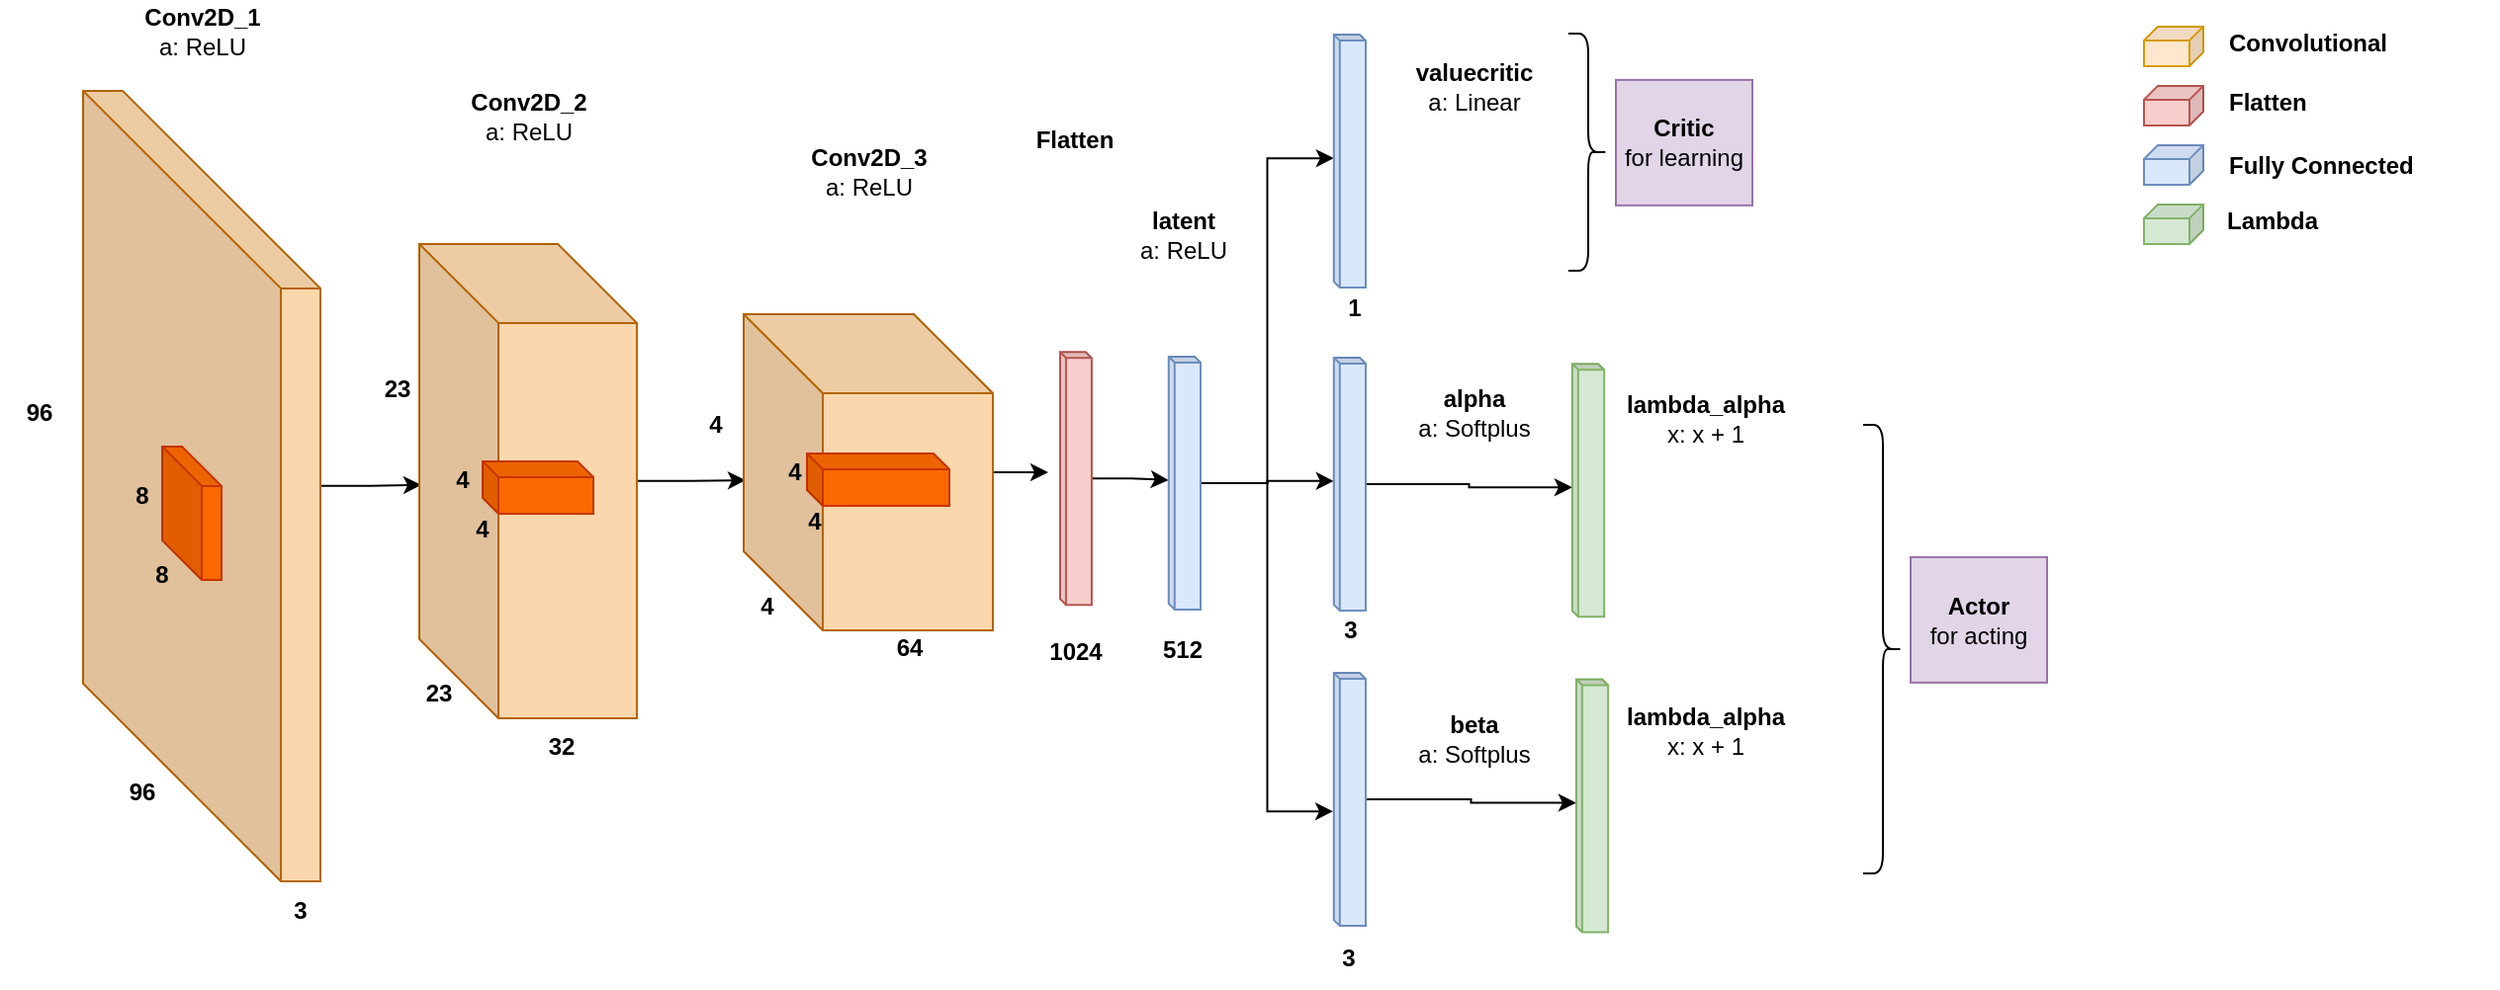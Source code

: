 <mxfile version="20.7.4" type="device"><diagram id="zFlVRU_5h1scILDpNqvU" name="Page-1"><mxGraphModel dx="1434" dy="816" grid="0" gridSize="10" guides="1" tooltips="1" connect="1" arrows="1" fold="1" page="1" pageScale="1" pageWidth="1654" pageHeight="1169" background="#FFFFFF" math="0" shadow="0"><root><mxCell id="0"/><mxCell id="1" parent="0"/><mxCell id="vjdCB_3rvQRD-REKti6B-33" style="edgeStyle=orthogonalEdgeStyle;rounded=0;orthogonalLoop=1;jettySize=auto;html=1;entryX=0.009;entryY=0.508;entryDx=0;entryDy=0;entryPerimeter=0;" edge="1" parent="1" source="fAfMOuDEGAaXCi6AJNAk-10" target="fAfMOuDEGAaXCi6AJNAk-21"><mxGeometry relative="1" as="geometry"><mxPoint x="224" y="486.94" as="targetPoint"/></mxGeometry></mxCell><mxCell id="fAfMOuDEGAaXCi6AJNAk-10" value="" style="shape=cube;whiteSpace=wrap;html=1;boundedLbl=1;backgroundOutline=1;darkOpacity=0.05;darkOpacity2=0.1;size=100;perimeterSpacing=0;strokeColor=#b46504;fillColor=#fad7ac;" parent="1" vertex="1"><mxGeometry x="60" y="286.94" width="120" height="400" as="geometry"/></mxCell><mxCell id="fAfMOuDEGAaXCi6AJNAk-14" value="3" style="text;html=1;strokeColor=none;fillColor=none;align=center;verticalAlign=middle;whiteSpace=wrap;rounded=0;fontStyle=1" parent="1" vertex="1"><mxGeometry x="150" y="686.94" width="40" height="30" as="geometry"/></mxCell><mxCell id="fAfMOuDEGAaXCi6AJNAk-15" value="96" style="text;html=1;strokeColor=none;fillColor=none;align=center;verticalAlign=middle;whiteSpace=wrap;rounded=0;fontStyle=1" parent="1" vertex="1"><mxGeometry x="70" y="626.94" width="40" height="30" as="geometry"/></mxCell><mxCell id="fAfMOuDEGAaXCi6AJNAk-16" value="96" style="text;html=1;strokeColor=none;fillColor=none;align=center;verticalAlign=middle;whiteSpace=wrap;rounded=0;fontStyle=1" parent="1" vertex="1"><mxGeometry x="18" y="435" width="40" height="30" as="geometry"/></mxCell><mxCell id="fAfMOuDEGAaXCi6AJNAk-18" value="8" style="text;html=1;strokeColor=none;fillColor=none;align=center;verticalAlign=middle;whiteSpace=wrap;rounded=0;fontStyle=1" parent="1" vertex="1"><mxGeometry x="80" y="516.94" width="40" height="30" as="geometry"/></mxCell><mxCell id="fAfMOuDEGAaXCi6AJNAk-19" value="8" style="text;html=1;strokeColor=none;fillColor=none;align=center;verticalAlign=middle;whiteSpace=wrap;rounded=0;fontStyle=1" parent="1" vertex="1"><mxGeometry x="70" y="476.94" width="40" height="30" as="geometry"/></mxCell><mxCell id="vjdCB_3rvQRD-REKti6B-34" style="edgeStyle=orthogonalEdgeStyle;rounded=0;orthogonalLoop=1;jettySize=auto;html=1;entryX=0.008;entryY=0.525;entryDx=0;entryDy=0;entryPerimeter=0;" edge="1" parent="1" source="fAfMOuDEGAaXCi6AJNAk-21" target="fAfMOuDEGAaXCi6AJNAk-29"><mxGeometry relative="1" as="geometry"><mxPoint x="391" y="480" as="targetPoint"/></mxGeometry></mxCell><mxCell id="fAfMOuDEGAaXCi6AJNAk-21" value="" style="shape=cube;whiteSpace=wrap;html=1;boundedLbl=1;backgroundOutline=1;darkOpacity=0.05;darkOpacity2=0.1;strokeColor=#b46504;fillColor=#fad7ac;size=40;" parent="1" vertex="1"><mxGeometry x="230" y="364.44" width="110" height="240" as="geometry"/></mxCell><mxCell id="fAfMOuDEGAaXCi6AJNAk-23" value="" style="shape=cube;whiteSpace=wrap;html=1;boundedLbl=1;backgroundOutline=1;darkOpacity=0.05;darkOpacity2=0.1;strokeColor=#C73500;fillColor=#fa6800;fontColor=#000000;size=8;" parent="1" vertex="1"><mxGeometry x="262" y="474.44" width="56" height="26.5" as="geometry"/></mxCell><mxCell id="fAfMOuDEGAaXCi6AJNAk-24" value="4" style="text;html=1;strokeColor=none;fillColor=none;align=center;verticalAlign=middle;whiteSpace=wrap;rounded=0;fontStyle=1" parent="1" vertex="1"><mxGeometry x="242" y="493.94" width="40" height="30" as="geometry"/></mxCell><mxCell id="fAfMOuDEGAaXCi6AJNAk-25" value="4" style="text;html=1;strokeColor=none;fillColor=none;align=center;verticalAlign=middle;whiteSpace=wrap;rounded=0;fontStyle=1" parent="1" vertex="1"><mxGeometry x="232" y="468.94" width="40" height="30" as="geometry"/></mxCell><mxCell id="fAfMOuDEGAaXCi6AJNAk-26" value="23" style="text;html=1;strokeColor=none;fillColor=none;align=center;verticalAlign=middle;whiteSpace=wrap;rounded=0;fontStyle=1" parent="1" vertex="1"><mxGeometry x="199" y="423.44" width="40" height="30" as="geometry"/></mxCell><mxCell id="fAfMOuDEGAaXCi6AJNAk-27" value="23" style="text;html=1;strokeColor=none;fillColor=none;align=center;verticalAlign=middle;whiteSpace=wrap;rounded=0;fontStyle=1" parent="1" vertex="1"><mxGeometry x="220" y="577.44" width="40" height="30" as="geometry"/></mxCell><mxCell id="fAfMOuDEGAaXCi6AJNAk-28" value="32" style="text;html=1;strokeColor=none;fillColor=none;align=center;verticalAlign=middle;whiteSpace=wrap;rounded=0;fontStyle=1" parent="1" vertex="1"><mxGeometry x="282" y="604.44" width="40" height="30" as="geometry"/></mxCell><mxCell id="vjdCB_3rvQRD-REKti6B-35" style="edgeStyle=orthogonalEdgeStyle;rounded=0;orthogonalLoop=1;jettySize=auto;html=1;" edge="1" parent="1" source="fAfMOuDEGAaXCi6AJNAk-29"><mxGeometry relative="1" as="geometry"><mxPoint x="548" y="480" as="targetPoint"/></mxGeometry></mxCell><mxCell id="fAfMOuDEGAaXCi6AJNAk-29" value="" style="shape=cube;whiteSpace=wrap;html=1;boundedLbl=1;backgroundOutline=1;darkOpacity=0.05;darkOpacity2=0.1;strokeColor=#b46504;fillColor=#fad7ac;size=40;" parent="1" vertex="1"><mxGeometry x="394" y="400" width="126" height="160" as="geometry"/></mxCell><mxCell id="fAfMOuDEGAaXCi6AJNAk-31" value="" style="shape=cube;whiteSpace=wrap;html=1;boundedLbl=1;backgroundOutline=1;darkOpacity=0.05;darkOpacity2=0.1;strokeColor=#C73500;fillColor=#fa6800;fontColor=#000000;" parent="1" vertex="1"><mxGeometry x="100" y="466.94" width="30" height="67.5" as="geometry"/></mxCell><mxCell id="fAfMOuDEGAaXCi6AJNAk-33" value="4" style="text;html=1;strokeColor=none;fillColor=none;align=center;verticalAlign=middle;whiteSpace=wrap;rounded=0;fontStyle=1" parent="1" vertex="1"><mxGeometry x="360" y="440.5" width="40" height="30" as="geometry"/></mxCell><mxCell id="fAfMOuDEGAaXCi6AJNAk-34" value="4" style="text;html=1;strokeColor=none;fillColor=none;align=center;verticalAlign=middle;whiteSpace=wrap;rounded=0;fontStyle=1" parent="1" vertex="1"><mxGeometry x="386" y="540" width="40" height="15" as="geometry"/></mxCell><mxCell id="fAfMOuDEGAaXCi6AJNAk-35" value="" style="shape=cube;whiteSpace=wrap;html=1;boundedLbl=1;backgroundOutline=1;darkOpacity=0.05;darkOpacity2=0.1;strokeColor=#C73500;fillColor=#fa6800;fontColor=#000000;size=8;" parent="1" vertex="1"><mxGeometry x="426" y="470.5" width="72" height="26.5" as="geometry"/></mxCell><mxCell id="fAfMOuDEGAaXCi6AJNAk-36" value="4" style="text;html=1;strokeColor=none;fillColor=none;align=center;verticalAlign=middle;whiteSpace=wrap;rounded=0;fontStyle=1" parent="1" vertex="1"><mxGeometry x="410" y="490" width="40" height="30" as="geometry"/></mxCell><mxCell id="fAfMOuDEGAaXCi6AJNAk-37" value="4" style="text;html=1;strokeColor=none;fillColor=none;align=center;verticalAlign=middle;whiteSpace=wrap;rounded=0;fontStyle=1" parent="1" vertex="1"><mxGeometry x="400" y="465" width="40" height="30" as="geometry"/></mxCell><mxCell id="fAfMOuDEGAaXCi6AJNAk-39" value="64" style="text;html=1;strokeColor=none;fillColor=none;align=center;verticalAlign=middle;whiteSpace=wrap;rounded=0;fontStyle=1" parent="1" vertex="1"><mxGeometry x="458" y="554" width="40" height="30" as="geometry"/></mxCell><mxCell id="vjdCB_3rvQRD-REKti6B-1" value="" style="shape=cube;whiteSpace=wrap;html=1;boundedLbl=1;backgroundOutline=1;darkOpacity=0.05;darkOpacity2=0.1;size=7;direction=east;flipH=1;fillColor=#ffe6cc;strokeColor=#d79b00;fontStyle=1" vertex="1" parent="1"><mxGeometry x="1102" y="254.44" width="30" height="20" as="geometry"/></mxCell><mxCell id="vjdCB_3rvQRD-REKti6B-2" value="" style="shape=cube;whiteSpace=wrap;html=1;boundedLbl=1;backgroundOutline=1;darkOpacity=0.05;darkOpacity2=0.1;size=7;direction=east;flipH=1;fillColor=#f8cecc;strokeColor=#b85450;fontStyle=1" vertex="1" parent="1"><mxGeometry x="1102" y="284.44" width="30" height="20" as="geometry"/></mxCell><mxCell id="vjdCB_3rvQRD-REKti6B-3" value="" style="shape=cube;whiteSpace=wrap;html=1;boundedLbl=1;backgroundOutline=1;darkOpacity=0.05;darkOpacity2=0.1;size=7;direction=east;flipH=1;fillColor=#dae8fc;strokeColor=#6c8ebf;fontStyle=1" vertex="1" parent="1"><mxGeometry x="1102" y="314.44" width="30" height="20" as="geometry"/></mxCell><mxCell id="vjdCB_3rvQRD-REKti6B-4" value="" style="shape=cube;whiteSpace=wrap;html=1;boundedLbl=1;backgroundOutline=1;darkOpacity=0.05;darkOpacity2=0.1;size=7;direction=east;flipH=1;fillColor=#d5e8d4;strokeColor=#82b366;fontStyle=1" vertex="1" parent="1"><mxGeometry x="1102" y="344.44" width="30" height="20" as="geometry"/></mxCell><mxCell id="vjdCB_3rvQRD-REKti6B-5" value="Convolutional" style="text;html=1;strokeColor=none;fillColor=none;align=left;verticalAlign=middle;whiteSpace=wrap;rounded=0;fontStyle=1" vertex="1" parent="1"><mxGeometry x="1143" y="251.5" width="138" height="23.88" as="geometry"/></mxCell><mxCell id="vjdCB_3rvQRD-REKti6B-6" value="Flatten" style="text;html=1;strokeColor=none;fillColor=none;align=left;verticalAlign=middle;whiteSpace=wrap;rounded=0;fontStyle=1" vertex="1" parent="1"><mxGeometry x="1143" y="281.5" width="138" height="23.88" as="geometry"/></mxCell><mxCell id="vjdCB_3rvQRD-REKti6B-7" value="Fully Connected" style="text;html=1;strokeColor=none;fillColor=none;align=left;verticalAlign=middle;whiteSpace=wrap;rounded=0;fontStyle=1" vertex="1" parent="1"><mxGeometry x="1143" y="312.56" width="138" height="23.88" as="geometry"/></mxCell><mxCell id="vjdCB_3rvQRD-REKti6B-8" value="Lambda" style="text;html=1;strokeColor=none;fillColor=none;align=left;verticalAlign=middle;whiteSpace=wrap;rounded=0;fontStyle=1" vertex="1" parent="1"><mxGeometry x="1142" y="340.56" width="138" height="23.88" as="geometry"/></mxCell><mxCell id="vjdCB_3rvQRD-REKti6B-9" value="&lt;b&gt;Conv2D_1&lt;/b&gt;&lt;br&gt;a: ReLU" style="text;html=1;strokeColor=none;fillColor=none;align=center;verticalAlign=middle;whiteSpace=wrap;rounded=0;" vertex="1" parent="1"><mxGeometry x="85.5" y="241.94" width="69" height="30" as="geometry"/></mxCell><mxCell id="vjdCB_3rvQRD-REKti6B-11" value="&lt;b&gt;Conv2D_2&lt;/b&gt;&lt;br&gt;a: ReLU" style="text;html=1;strokeColor=none;fillColor=none;align=center;verticalAlign=middle;whiteSpace=wrap;rounded=0;" vertex="1" parent="1"><mxGeometry x="250.5" y="285.44" width="69" height="30" as="geometry"/></mxCell><mxCell id="vjdCB_3rvQRD-REKti6B-12" value="&lt;b&gt;Conv2D_3&lt;/b&gt;&lt;br&gt;a: ReLU" style="text;html=1;strokeColor=none;fillColor=none;align=center;verticalAlign=middle;whiteSpace=wrap;rounded=0;" vertex="1" parent="1"><mxGeometry x="422.5" y="313" width="69" height="30" as="geometry"/></mxCell><mxCell id="vjdCB_3rvQRD-REKti6B-31" style="edgeStyle=orthogonalEdgeStyle;rounded=0;orthogonalLoop=1;jettySize=auto;html=1;entryX=0;entryY=0;entryDx=62.5;entryDy=0;entryPerimeter=0;" edge="1" parent="1" source="vjdCB_3rvQRD-REKti6B-13" target="vjdCB_3rvQRD-REKti6B-15"><mxGeometry relative="1" as="geometry"/></mxCell><mxCell id="vjdCB_3rvQRD-REKti6B-13" value="" style="shape=cube;whiteSpace=wrap;html=1;boundedLbl=1;backgroundOutline=1;darkOpacity=0.05;darkOpacity2=0.1;size=3;direction=east;flipH=1;fillColor=#f8cecc;strokeColor=#b85450;rotation=-90;" vertex="1" parent="1"><mxGeometry x="498" y="475.12" width="127.93" height="16" as="geometry"/></mxCell><mxCell id="vjdCB_3rvQRD-REKti6B-14" value="&lt;b&gt;Flatten&lt;br&gt;&lt;/b&gt;" style="text;html=1;strokeColor=none;fillColor=none;align=center;verticalAlign=middle;whiteSpace=wrap;rounded=0;" vertex="1" parent="1"><mxGeometry x="527.46" y="296.94" width="69" height="30" as="geometry"/></mxCell><mxCell id="vjdCB_3rvQRD-REKti6B-36" style="edgeStyle=orthogonalEdgeStyle;rounded=0;orthogonalLoop=1;jettySize=auto;html=1;entryX=0;entryY=0;entryDx=62.5;entryDy=0;entryPerimeter=0;" edge="1" parent="1" source="vjdCB_3rvQRD-REKti6B-15" target="vjdCB_3rvQRD-REKti6B-20"><mxGeometry relative="1" as="geometry"/></mxCell><mxCell id="vjdCB_3rvQRD-REKti6B-37" style="edgeStyle=orthogonalEdgeStyle;rounded=0;orthogonalLoop=1;jettySize=auto;html=1;entryX=0;entryY=0;entryDx=62.5;entryDy=0;entryPerimeter=0;" edge="1" parent="1" source="vjdCB_3rvQRD-REKti6B-15" target="vjdCB_3rvQRD-REKti6B-21"><mxGeometry relative="1" as="geometry"/></mxCell><mxCell id="vjdCB_3rvQRD-REKti6B-38" style="edgeStyle=orthogonalEdgeStyle;rounded=0;orthogonalLoop=1;jettySize=auto;html=1;entryX=0.547;entryY=-0.024;entryDx=0;entryDy=0;entryPerimeter=0;" edge="1" parent="1" source="vjdCB_3rvQRD-REKti6B-15" target="vjdCB_3rvQRD-REKti6B-22"><mxGeometry relative="1" as="geometry"/></mxCell><mxCell id="vjdCB_3rvQRD-REKti6B-15" value="" style="shape=cube;whiteSpace=wrap;html=1;boundedLbl=1;backgroundOutline=1;darkOpacity=0.05;darkOpacity2=0.1;size=3;direction=east;flipH=1;fillColor=#dae8fc;strokeColor=#6c8ebf;rotation=-90;" vertex="1" parent="1"><mxGeometry x="552.95" y="477.38" width="128" height="16.12" as="geometry"/></mxCell><mxCell id="vjdCB_3rvQRD-REKti6B-16" value="1024" style="text;html=1;strokeColor=none;fillColor=none;align=center;verticalAlign=middle;whiteSpace=wrap;rounded=0;fontStyle=1" vertex="1" parent="1"><mxGeometry x="541.95" y="555.94" width="40" height="30" as="geometry"/></mxCell><mxCell id="vjdCB_3rvQRD-REKti6B-17" value="512" style="text;html=1;strokeColor=none;fillColor=none;align=center;verticalAlign=middle;whiteSpace=wrap;rounded=0;fontStyle=1" vertex="1" parent="1"><mxGeometry x="596.45" y="554.94" width="40" height="30" as="geometry"/></mxCell><mxCell id="vjdCB_3rvQRD-REKti6B-18" value="&lt;b&gt;latent&lt;/b&gt;&lt;br&gt;a: ReLU" style="text;html=1;strokeColor=none;fillColor=none;align=center;verticalAlign=middle;whiteSpace=wrap;rounded=0;" vertex="1" parent="1"><mxGeometry x="582.45" y="344.94" width="69" height="30" as="geometry"/></mxCell><mxCell id="vjdCB_3rvQRD-REKti6B-20" value="" style="shape=cube;whiteSpace=wrap;html=1;boundedLbl=1;backgroundOutline=1;darkOpacity=0.05;darkOpacity2=0.1;size=3;direction=east;flipH=1;fillColor=#dae8fc;strokeColor=#6c8ebf;rotation=-90;" vertex="1" parent="1"><mxGeometry x="636.45" y="314.5" width="128" height="16.12" as="geometry"/></mxCell><mxCell id="vjdCB_3rvQRD-REKti6B-44" style="edgeStyle=orthogonalEdgeStyle;rounded=0;orthogonalLoop=1;jettySize=auto;html=1;entryX=0;entryY=0;entryDx=62.5;entryDy=0;entryPerimeter=0;" edge="1" parent="1" source="vjdCB_3rvQRD-REKti6B-21" target="vjdCB_3rvQRD-REKti6B-39"><mxGeometry relative="1" as="geometry"/></mxCell><mxCell id="vjdCB_3rvQRD-REKti6B-21" value="" style="shape=cube;whiteSpace=wrap;html=1;boundedLbl=1;backgroundOutline=1;darkOpacity=0.05;darkOpacity2=0.1;size=3;direction=east;flipH=1;fillColor=#dae8fc;strokeColor=#6c8ebf;rotation=-90;" vertex="1" parent="1"><mxGeometry x="636.45" y="477.88" width="128" height="16.12" as="geometry"/></mxCell><mxCell id="vjdCB_3rvQRD-REKti6B-43" style="edgeStyle=orthogonalEdgeStyle;rounded=0;orthogonalLoop=1;jettySize=auto;html=1;entryX=0;entryY=0;entryDx=62.5;entryDy=0;entryPerimeter=0;" edge="1" parent="1" source="vjdCB_3rvQRD-REKti6B-22" target="vjdCB_3rvQRD-REKti6B-40"><mxGeometry relative="1" as="geometry"/></mxCell><mxCell id="vjdCB_3rvQRD-REKti6B-22" value="" style="shape=cube;whiteSpace=wrap;html=1;boundedLbl=1;backgroundOutline=1;darkOpacity=0.05;darkOpacity2=0.1;size=3;direction=east;flipH=1;fillColor=#dae8fc;strokeColor=#6c8ebf;rotation=-90;" vertex="1" parent="1"><mxGeometry x="636.45" y="637.5" width="128" height="16.12" as="geometry"/></mxCell><mxCell id="vjdCB_3rvQRD-REKti6B-23" value="&lt;b&gt;valuecritic&lt;/b&gt;&lt;br&gt;a: Linear" style="text;html=1;strokeColor=none;fillColor=none;align=center;verticalAlign=middle;whiteSpace=wrap;rounded=0;" vertex="1" parent="1"><mxGeometry x="728.95" y="269.5" width="69" height="30" as="geometry"/></mxCell><mxCell id="vjdCB_3rvQRD-REKti6B-24" value="1" style="text;html=1;strokeColor=none;fillColor=none;align=center;verticalAlign=middle;whiteSpace=wrap;rounded=0;fontStyle=1" vertex="1" parent="1"><mxGeometry x="682.95" y="381.5" width="40" height="30" as="geometry"/></mxCell><mxCell id="vjdCB_3rvQRD-REKti6B-25" value="3" style="text;html=1;strokeColor=none;fillColor=none;align=center;verticalAlign=middle;whiteSpace=wrap;rounded=0;fontStyle=1" vertex="1" parent="1"><mxGeometry x="680.95" y="544.5" width="40" height="30" as="geometry"/></mxCell><mxCell id="vjdCB_3rvQRD-REKti6B-26" value="3" style="text;html=1;strokeColor=none;fillColor=none;align=center;verticalAlign=middle;whiteSpace=wrap;rounded=0;fontStyle=1" vertex="1" parent="1"><mxGeometry x="680.45" y="710.5" width="40" height="30" as="geometry"/></mxCell><mxCell id="vjdCB_3rvQRD-REKti6B-28" value="&lt;b&gt;beta&lt;/b&gt;&lt;br&gt;a: Softplus" style="text;html=1;strokeColor=none;fillColor=none;align=center;verticalAlign=middle;whiteSpace=wrap;rounded=0;" vertex="1" parent="1"><mxGeometry x="728.95" y="599.5" width="69" height="30" as="geometry"/></mxCell><mxCell id="vjdCB_3rvQRD-REKti6B-29" value="&lt;b&gt;alpha&lt;br&gt;&lt;/b&gt;a: Softplus" style="text;html=1;strokeColor=none;fillColor=none;align=center;verticalAlign=middle;whiteSpace=wrap;rounded=0;" vertex="1" parent="1"><mxGeometry x="728.95" y="434.5" width="69" height="30" as="geometry"/></mxCell><mxCell id="vjdCB_3rvQRD-REKti6B-39" value="" style="shape=cube;whiteSpace=wrap;html=1;boundedLbl=1;backgroundOutline=1;darkOpacity=0.05;darkOpacity2=0.1;size=3;direction=east;flipH=1;fillColor=#d5e8d4;strokeColor=#82b366;rotation=-90;" vertex="1" parent="1"><mxGeometry x="757" y="481.07" width="128" height="16.12" as="geometry"/></mxCell><mxCell id="vjdCB_3rvQRD-REKti6B-40" value="" style="shape=cube;whiteSpace=wrap;html=1;boundedLbl=1;backgroundOutline=1;darkOpacity=0.05;darkOpacity2=0.1;size=3;direction=east;flipH=1;fillColor=#d5e8d4;strokeColor=#82b366;rotation=-90;" vertex="1" parent="1"><mxGeometry x="759" y="640.69" width="128" height="16.12" as="geometry"/></mxCell><mxCell id="vjdCB_3rvQRD-REKti6B-41" value="&lt;b&gt;lambda_alpha&lt;br&gt;&lt;/b&gt;x: x + 1" style="text;html=1;strokeColor=none;fillColor=none;align=center;verticalAlign=middle;whiteSpace=wrap;rounded=0;" vertex="1" parent="1"><mxGeometry x="846" y="438.19" width="69" height="30" as="geometry"/></mxCell><mxCell id="vjdCB_3rvQRD-REKti6B-42" value="&lt;b&gt;lambda_alpha&lt;br&gt;&lt;/b&gt;x: x + 1" style="text;html=1;strokeColor=none;fillColor=none;align=center;verticalAlign=middle;whiteSpace=wrap;rounded=0;" vertex="1" parent="1"><mxGeometry x="846" y="596.19" width="69" height="30" as="geometry"/></mxCell><mxCell id="vjdCB_3rvQRD-REKti6B-45" value="" style="shape=curlyBracket;whiteSpace=wrap;html=1;rounded=1;flipH=1;labelPosition=right;verticalLabelPosition=middle;align=left;verticalAlign=middle;" vertex="1" parent="1"><mxGeometry x="811" y="258" width="20" height="120" as="geometry"/></mxCell><mxCell id="vjdCB_3rvQRD-REKti6B-47" value="&lt;b&gt;Critic&lt;br&gt;&lt;/b&gt;for learning" style="text;html=1;align=center;verticalAlign=middle;whiteSpace=wrap;rounded=0;fillColor=#e1d5e7;strokeColor=#9673a6;" vertex="1" parent="1"><mxGeometry x="835" y="281.44" width="69" height="63.5" as="geometry"/></mxCell><mxCell id="vjdCB_3rvQRD-REKti6B-49" value="" style="shape=curlyBracket;whiteSpace=wrap;html=1;rounded=1;flipH=1;labelPosition=right;verticalLabelPosition=middle;align=left;verticalAlign=middle;" vertex="1" parent="1"><mxGeometry x="960" y="456" width="20" height="227" as="geometry"/></mxCell><mxCell id="vjdCB_3rvQRD-REKti6B-50" value="&lt;b&gt;Actor&lt;br&gt;&lt;/b&gt;for acting" style="text;html=1;align=center;verticalAlign=middle;whiteSpace=wrap;rounded=0;fillColor=#e1d5e7;strokeColor=#9673a6;" vertex="1" parent="1"><mxGeometry x="984" y="522.94" width="69" height="63.5" as="geometry"/></mxCell></root></mxGraphModel></diagram></mxfile>